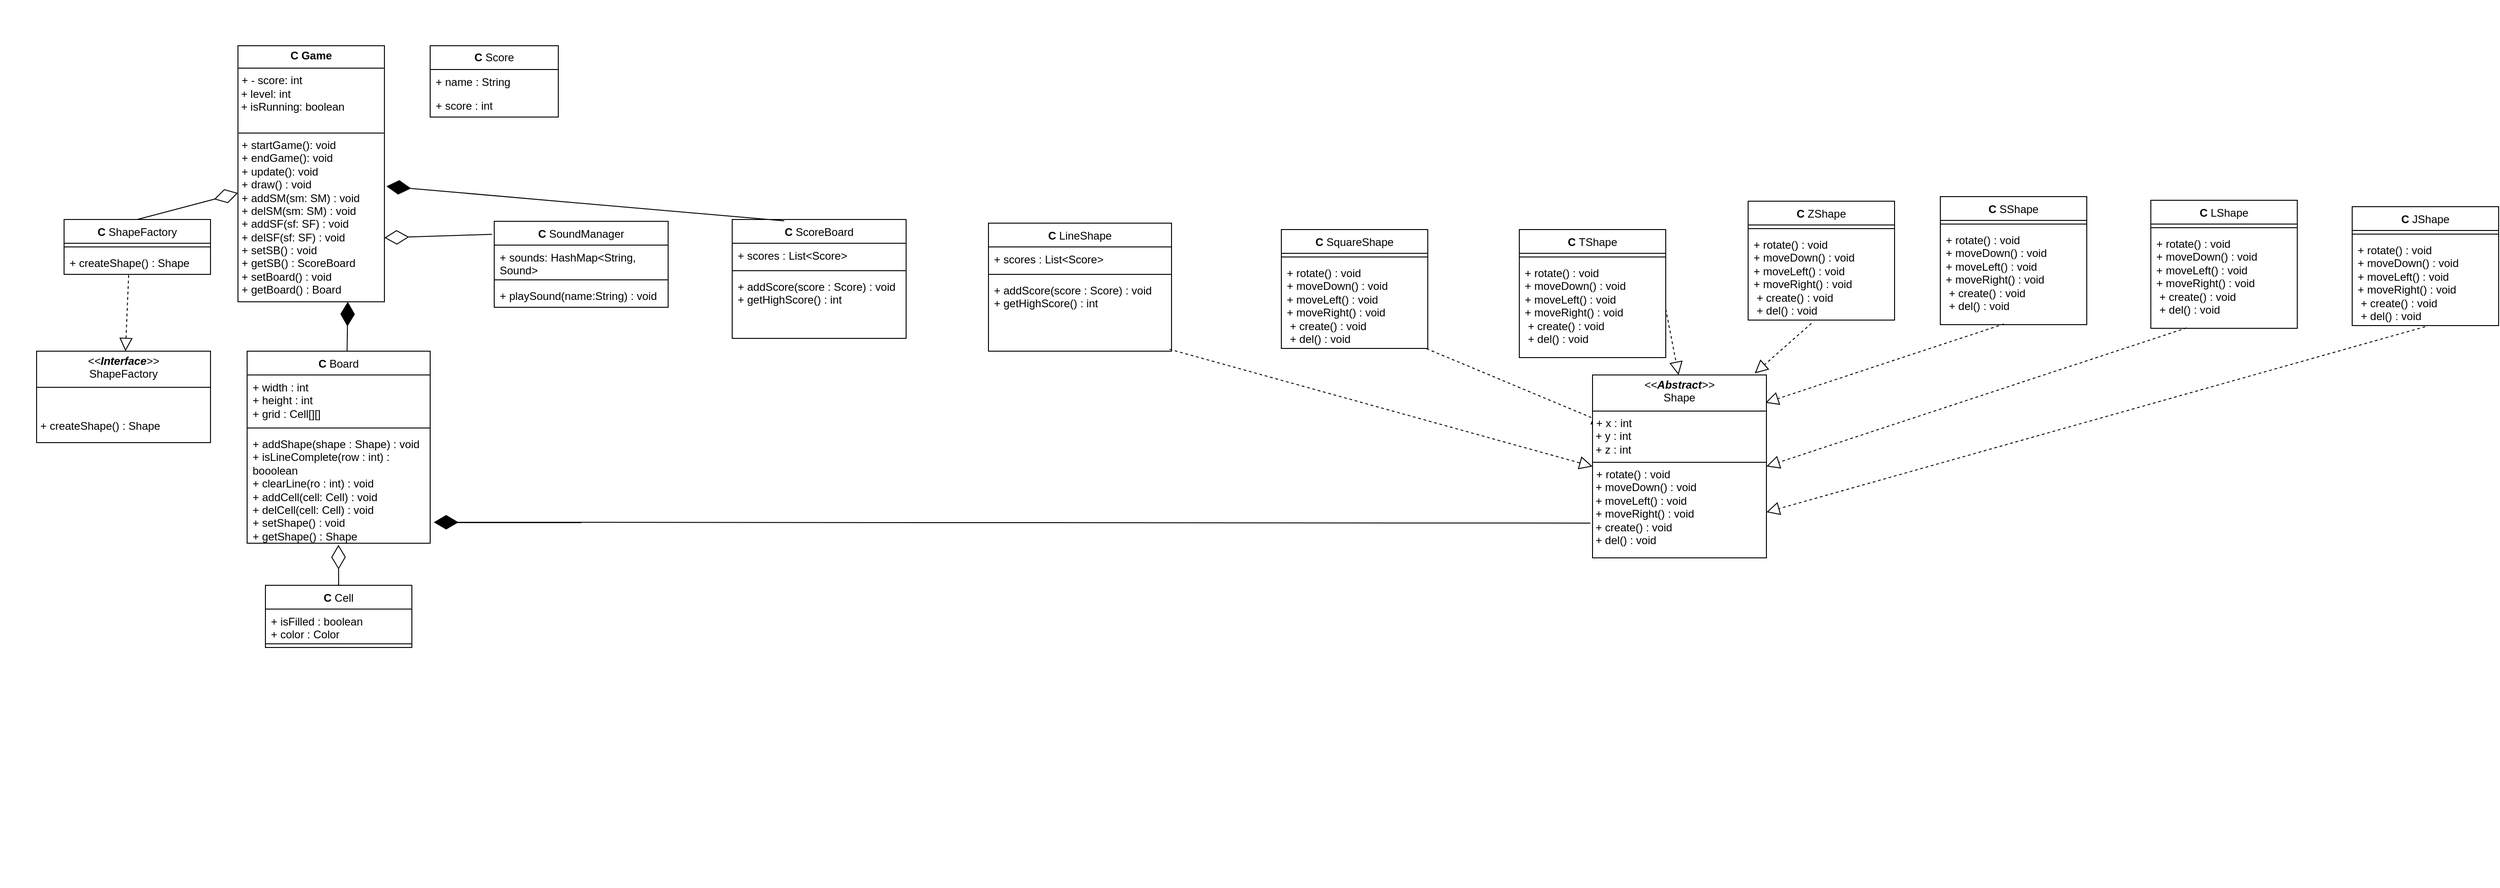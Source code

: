 <mxfile version="24.8.6">
  <diagram name="Диаграмма классов для игры Тетрис" id="kfvz6w6xAoVxWVqMSBBk">
    <mxGraphModel dx="910" dy="507" grid="1" gridSize="10" guides="1" tooltips="1" connect="1" arrows="1" fold="1" page="1" pageScale="1" pageWidth="1169" pageHeight="1654" math="0" shadow="0">
      <root>
        <mxCell id="0" />
        <mxCell id="1" parent="0" />
        <mxCell id="4S76jrjOpWO9Tuhp8xzF-52" value="&#xa;    &#xa;        &#xa;        &#xa;        &#xa;        &#xa;    &#xa;    &#xa;        &#xa;        &#xa;        &#xa;        &#xa;    &#xa;    &#xa;        &#xa;        &#xa;    &#xa;    &#xa;        &#xa;        &#xa;        &#xa;    &#xa;    &#xa;        &#xa;    &#xa;    &#xa;        &#xa;    &#xa;    &#xa;        &#xa;        &#xa;    &#xa;    &#xa;        &#xa;        &#xa;        &#xa;        &#xa;    &#xa;    &#xa;        &#xa;        &#xa;    &#xa;    &#xa;        &#xa;    &#xa;    &#xa;        &#xa;        &#xa;    &#xa;    &#xa;        &#xa;        &#xa;    &#xa;    &#xa;        &#xa;        &#xa;    &#xa;    &#xa;        &#xa;    &#xa;    &#xa;    &#xa;    &#xa;    &#xa;    &#xa;    &#xa;" style="text;whiteSpace=wrap;html=1;" parent="1" vertex="1">
          <mxGeometry width="260" height="970" as="geometry" />
        </mxCell>
        <mxCell id="YDc8JTq9BG1FTdDbgutB-31" value="&lt;p style=&quot;margin:0px;margin-top:4px;text-align:center;&quot;&gt;&lt;b&gt;C Game&lt;/b&gt;&lt;/p&gt;&lt;hr size=&quot;1&quot; style=&quot;border-style:solid;&quot;&gt;&lt;p style=&quot;margin:0px;margin-left:4px;&quot;&gt;+&amp;nbsp;&lt;span style=&quot;background-color: initial;&quot;&gt;- score: int&lt;/span&gt;&lt;/p&gt;&amp;nbsp;+ level: int&lt;br&gt;&amp;nbsp;+ isRunning: boolean&lt;div&gt;&lt;br style=&quot;text-wrap: nowrap;&quot;&gt;&lt;/div&gt;&lt;hr size=&quot;1&quot; style=&quot;border-style:solid;&quot;&gt;&lt;p style=&quot;margin:0px;margin-left:4px;&quot;&gt;+ startGame(): void&lt;/p&gt;&lt;p style=&quot;margin:0px;margin-left:4px;&quot;&gt;+ endGame():&amp;nbsp;&lt;span style=&quot;background-color: initial;&quot;&gt;void&lt;/span&gt;&lt;/p&gt;&lt;p style=&quot;margin:0px;margin-left:4px;&quot;&gt;&lt;span style=&quot;background-color: initial;&quot;&gt;+ update():&amp;nbsp;&lt;/span&gt;&lt;span style=&quot;background-color: initial;&quot;&gt;void&lt;/span&gt;&lt;/p&gt;&lt;p style=&quot;margin:0px;margin-left:4px;&quot;&gt;&lt;span style=&quot;background-color: initial;&quot;&gt;+ draw() :&amp;nbsp;&lt;/span&gt;&lt;span style=&quot;background-color: initial;&quot;&gt;void&lt;/span&gt;&lt;/p&gt;&lt;p style=&quot;margin:0px;margin-left:4px;&quot;&gt;+ addSM(sm: SM) : void&lt;/p&gt;&lt;p style=&quot;margin:0px;margin-left:4px;&quot;&gt;+&lt;span style=&quot;background-color: initial;&quot;&gt;&amp;nbsp;delSM(sm: SM) : void&lt;/span&gt;&lt;/p&gt;&lt;p style=&quot;margin:0px;margin-left:4px;&quot;&gt;+ addSF(sf: SF) : void&lt;span style=&quot;background-color: initial;&quot;&gt;&lt;br&gt;&lt;/span&gt;&lt;/p&gt;&lt;p style=&quot;margin:0px;margin-left:4px;&quot;&gt;+ delSF(sf: SF) : void&lt;br&gt;&lt;/p&gt;&lt;p style=&quot;margin:0px;margin-left:4px;&quot;&gt;+ setSB() : void&lt;br&gt;&lt;/p&gt;&lt;p style=&quot;margin:0px;margin-left:4px;&quot;&gt;+ getSB() : ScoreBoard&lt;br&gt;&lt;/p&gt;&lt;p style=&quot;margin:0px;margin-left:4px;&quot;&gt;+ setBoard() : void&lt;br&gt;&lt;/p&gt;&lt;p style=&quot;margin:0px;margin-left:4px;&quot;&gt;+ getBoard() : Board&lt;br&gt;&lt;/p&gt;" style="verticalAlign=top;align=left;overflow=fill;html=1;whiteSpace=wrap;" parent="1" vertex="1">
          <mxGeometry x="260" y="50" width="160" height="280" as="geometry" />
        </mxCell>
        <mxCell id="YDc8JTq9BG1FTdDbgutB-32" value="&lt;b&gt;C &lt;/b&gt;Score" style="swimlane;fontStyle=0;childLayout=stackLayout;horizontal=1;startSize=26;fillColor=none;horizontalStack=0;resizeParent=1;resizeParentMax=0;resizeLast=0;collapsible=1;marginBottom=0;whiteSpace=wrap;html=1;" parent="1" vertex="1">
          <mxGeometry x="470" y="50" width="140" height="78" as="geometry" />
        </mxCell>
        <mxCell id="YDc8JTq9BG1FTdDbgutB-33" value="+ name : String" style="text;strokeColor=none;fillColor=none;align=left;verticalAlign=top;spacingLeft=4;spacingRight=4;overflow=hidden;rotatable=0;points=[[0,0.5],[1,0.5]];portConstraint=eastwest;whiteSpace=wrap;html=1;" parent="YDc8JTq9BG1FTdDbgutB-32" vertex="1">
          <mxGeometry y="26" width="140" height="26" as="geometry" />
        </mxCell>
        <mxCell id="YDc8JTq9BG1FTdDbgutB-34" value="+ score : int" style="text;strokeColor=none;fillColor=none;align=left;verticalAlign=top;spacingLeft=4;spacingRight=4;overflow=hidden;rotatable=0;points=[[0,0.5],[1,0.5]];portConstraint=eastwest;whiteSpace=wrap;html=1;" parent="YDc8JTq9BG1FTdDbgutB-32" vertex="1">
          <mxGeometry y="52" width="140" height="26" as="geometry" />
        </mxCell>
        <mxCell id="YDc8JTq9BG1FTdDbgutB-36" value="C &lt;span style=&quot;font-weight: normal;&quot;&gt;ShapeFactory&lt;/span&gt;" style="swimlane;fontStyle=1;align=center;verticalAlign=top;childLayout=stackLayout;horizontal=1;startSize=26;horizontalStack=0;resizeParent=1;resizeParentMax=0;resizeLast=0;collapsible=1;marginBottom=0;whiteSpace=wrap;html=1;" parent="1" vertex="1">
          <mxGeometry x="70" y="240" width="160" height="60" as="geometry" />
        </mxCell>
        <mxCell id="YDc8JTq9BG1FTdDbgutB-38" value="" style="line;strokeWidth=1;fillColor=none;align=left;verticalAlign=middle;spacingTop=-1;spacingLeft=3;spacingRight=3;rotatable=0;labelPosition=right;points=[];portConstraint=eastwest;strokeColor=inherit;" parent="YDc8JTq9BG1FTdDbgutB-36" vertex="1">
          <mxGeometry y="26" width="160" height="8" as="geometry" />
        </mxCell>
        <mxCell id="YDc8JTq9BG1FTdDbgutB-39" value="+ createShape() : Shape" style="text;strokeColor=none;fillColor=none;align=left;verticalAlign=top;spacingLeft=4;spacingRight=4;overflow=hidden;rotatable=0;points=[[0,0.5],[1,0.5]];portConstraint=eastwest;whiteSpace=wrap;html=1;" parent="YDc8JTq9BG1FTdDbgutB-36" vertex="1">
          <mxGeometry y="34" width="160" height="26" as="geometry" />
        </mxCell>
        <mxCell id="YDc8JTq9BG1FTdDbgutB-40" value="C &lt;span style=&quot;font-weight: normal;&quot;&gt;Board&lt;/span&gt;" style="swimlane;fontStyle=1;align=center;verticalAlign=top;childLayout=stackLayout;horizontal=1;startSize=26;horizontalStack=0;resizeParent=1;resizeParentMax=0;resizeLast=0;collapsible=1;marginBottom=0;whiteSpace=wrap;html=1;" parent="1" vertex="1">
          <mxGeometry x="270" y="384" width="200" height="210" as="geometry" />
        </mxCell>
        <mxCell id="YDc8JTq9BG1FTdDbgutB-41" value="+ width : int&lt;div&gt;+ height : int&lt;/div&gt;&lt;div&gt;+ grid : Cell[][]&lt;/div&gt;" style="text;strokeColor=none;fillColor=none;align=left;verticalAlign=top;spacingLeft=4;spacingRight=4;overflow=hidden;rotatable=0;points=[[0,0.5],[1,0.5]];portConstraint=eastwest;whiteSpace=wrap;html=1;" parent="YDc8JTq9BG1FTdDbgutB-40" vertex="1">
          <mxGeometry y="26" width="200" height="54" as="geometry" />
        </mxCell>
        <mxCell id="YDc8JTq9BG1FTdDbgutB-42" value="" style="line;strokeWidth=1;fillColor=none;align=left;verticalAlign=middle;spacingTop=-1;spacingLeft=3;spacingRight=3;rotatable=0;labelPosition=right;points=[];portConstraint=eastwest;strokeColor=inherit;" parent="YDc8JTq9BG1FTdDbgutB-40" vertex="1">
          <mxGeometry y="80" width="200" height="8" as="geometry" />
        </mxCell>
        <mxCell id="YDc8JTq9BG1FTdDbgutB-43" value="+ addShape(shape : Shape) : void&lt;div&gt;+ isLineComplete(row : int) : booolean&lt;/div&gt;&lt;div&gt;+ clearLine(ro : int) : void&lt;/div&gt;&lt;div&gt;+ addCell(cell: Cell) : void&lt;br&gt;&lt;/div&gt;&lt;div&gt;+ delCell(cell: Cell) : void&lt;br&gt;&lt;/div&gt;&lt;div&gt;+ setShape() : void&lt;br&gt;&lt;/div&gt;&lt;div&gt;+ getShape() : Shape&lt;br&gt;&lt;/div&gt;" style="text;strokeColor=none;fillColor=none;align=left;verticalAlign=top;spacingLeft=4;spacingRight=4;overflow=hidden;rotatable=0;points=[[0,0.5],[1,0.5]];portConstraint=eastwest;whiteSpace=wrap;html=1;" parent="YDc8JTq9BG1FTdDbgutB-40" vertex="1">
          <mxGeometry y="88" width="200" height="122" as="geometry" />
        </mxCell>
        <mxCell id="YDc8JTq9BG1FTdDbgutB-44" value="C &lt;span style=&quot;font-weight: normal;&quot;&gt;SoundManager&lt;/span&gt;" style="swimlane;fontStyle=1;align=center;verticalAlign=top;childLayout=stackLayout;horizontal=1;startSize=26;horizontalStack=0;resizeParent=1;resizeParentMax=0;resizeLast=0;collapsible=1;marginBottom=0;whiteSpace=wrap;html=1;" parent="1" vertex="1">
          <mxGeometry x="540" y="242" width="190" height="94" as="geometry" />
        </mxCell>
        <mxCell id="YDc8JTq9BG1FTdDbgutB-45" value="+ sounds: HashMap&amp;lt;String, Sound&amp;gt;" style="text;strokeColor=none;fillColor=none;align=left;verticalAlign=top;spacingLeft=4;spacingRight=4;overflow=hidden;rotatable=0;points=[[0,0.5],[1,0.5]];portConstraint=eastwest;whiteSpace=wrap;html=1;" parent="YDc8JTq9BG1FTdDbgutB-44" vertex="1">
          <mxGeometry y="26" width="190" height="34" as="geometry" />
        </mxCell>
        <mxCell id="YDc8JTq9BG1FTdDbgutB-46" value="" style="line;strokeWidth=1;fillColor=none;align=left;verticalAlign=middle;spacingTop=-1;spacingLeft=3;spacingRight=3;rotatable=0;labelPosition=right;points=[];portConstraint=eastwest;strokeColor=inherit;" parent="YDc8JTq9BG1FTdDbgutB-44" vertex="1">
          <mxGeometry y="60" width="190" height="8" as="geometry" />
        </mxCell>
        <mxCell id="YDc8JTq9BG1FTdDbgutB-47" value="+ playSound(name:String) : void" style="text;strokeColor=none;fillColor=none;align=left;verticalAlign=top;spacingLeft=4;spacingRight=4;overflow=hidden;rotatable=0;points=[[0,0.5],[1,0.5]];portConstraint=eastwest;whiteSpace=wrap;html=1;" parent="YDc8JTq9BG1FTdDbgutB-44" vertex="1">
          <mxGeometry y="68" width="190" height="26" as="geometry" />
        </mxCell>
        <mxCell id="YDc8JTq9BG1FTdDbgutB-48" value="C &lt;span style=&quot;font-weight: normal;&quot;&gt;ScoreBoard&lt;/span&gt;" style="swimlane;fontStyle=1;align=center;verticalAlign=top;childLayout=stackLayout;horizontal=1;startSize=26;horizontalStack=0;resizeParent=1;resizeParentMax=0;resizeLast=0;collapsible=1;marginBottom=0;whiteSpace=wrap;html=1;" parent="1" vertex="1">
          <mxGeometry x="800" y="240" width="190" height="130" as="geometry" />
        </mxCell>
        <mxCell id="YDc8JTq9BG1FTdDbgutB-49" value="+ scores : List&amp;lt;Score&amp;gt;" style="text;strokeColor=none;fillColor=none;align=left;verticalAlign=top;spacingLeft=4;spacingRight=4;overflow=hidden;rotatable=0;points=[[0,0.5],[1,0.5]];portConstraint=eastwest;whiteSpace=wrap;html=1;" parent="YDc8JTq9BG1FTdDbgutB-48" vertex="1">
          <mxGeometry y="26" width="190" height="26" as="geometry" />
        </mxCell>
        <mxCell id="YDc8JTq9BG1FTdDbgutB-50" value="" style="line;strokeWidth=1;fillColor=none;align=left;verticalAlign=middle;spacingTop=-1;spacingLeft=3;spacingRight=3;rotatable=0;labelPosition=right;points=[];portConstraint=eastwest;strokeColor=inherit;" parent="YDc8JTq9BG1FTdDbgutB-48" vertex="1">
          <mxGeometry y="52" width="190" height="8" as="geometry" />
        </mxCell>
        <mxCell id="YDc8JTq9BG1FTdDbgutB-51" value="+ addScore(score : Score) : void&lt;div&gt;+ getHighScore() : int&lt;/div&gt;" style="text;strokeColor=none;fillColor=none;align=left;verticalAlign=top;spacingLeft=4;spacingRight=4;overflow=hidden;rotatable=0;points=[[0,0.5],[1,0.5]];portConstraint=eastwest;whiteSpace=wrap;html=1;" parent="YDc8JTq9BG1FTdDbgutB-48" vertex="1">
          <mxGeometry y="60" width="190" height="70" as="geometry" />
        </mxCell>
        <mxCell id="YDc8JTq9BG1FTdDbgutB-52" value="C &lt;span style=&quot;font-weight: normal;&quot;&gt;LineShape&lt;/span&gt;" style="swimlane;fontStyle=1;align=center;verticalAlign=top;childLayout=stackLayout;horizontal=1;startSize=26;horizontalStack=0;resizeParent=1;resizeParentMax=0;resizeLast=0;collapsible=1;marginBottom=0;whiteSpace=wrap;html=1;" parent="1" vertex="1">
          <mxGeometry x="1080" y="244" width="200" height="140" as="geometry" />
        </mxCell>
        <mxCell id="YDc8JTq9BG1FTdDbgutB-53" value="+ scores : List&amp;lt;Score&amp;gt;" style="text;strokeColor=none;fillColor=none;align=left;verticalAlign=top;spacingLeft=4;spacingRight=4;overflow=hidden;rotatable=0;points=[[0,0.5],[1,0.5]];portConstraint=eastwest;whiteSpace=wrap;html=1;" parent="YDc8JTq9BG1FTdDbgutB-52" vertex="1">
          <mxGeometry y="26" width="200" height="26" as="geometry" />
        </mxCell>
        <mxCell id="YDc8JTq9BG1FTdDbgutB-54" value="" style="line;strokeWidth=1;fillColor=none;align=left;verticalAlign=middle;spacingTop=-1;spacingLeft=3;spacingRight=3;rotatable=0;labelPosition=right;points=[];portConstraint=eastwest;strokeColor=inherit;" parent="YDc8JTq9BG1FTdDbgutB-52" vertex="1">
          <mxGeometry y="52" width="200" height="8" as="geometry" />
        </mxCell>
        <mxCell id="YDc8JTq9BG1FTdDbgutB-55" value="+ addScore(score : Score) : void&lt;div&gt;+ getHighScore() : int&lt;/div&gt;" style="text;strokeColor=none;fillColor=none;align=left;verticalAlign=top;spacingLeft=4;spacingRight=4;overflow=hidden;rotatable=0;points=[[0,0.5],[1,0.5]];portConstraint=eastwest;whiteSpace=wrap;html=1;" parent="YDc8JTq9BG1FTdDbgutB-52" vertex="1">
          <mxGeometry y="60" width="200" height="80" as="geometry" />
        </mxCell>
        <mxCell id="YDc8JTq9BG1FTdDbgutB-56" value="C &lt;span style=&quot;font-weight: normal;&quot;&gt;SquareShape&lt;/span&gt;" style="swimlane;fontStyle=1;align=center;verticalAlign=top;childLayout=stackLayout;horizontal=1;startSize=26;horizontalStack=0;resizeParent=1;resizeParentMax=0;resizeLast=0;collapsible=1;marginBottom=0;whiteSpace=wrap;html=1;" parent="1" vertex="1">
          <mxGeometry x="1400" y="251" width="160" height="130" as="geometry" />
        </mxCell>
        <mxCell id="YDc8JTq9BG1FTdDbgutB-58" value="" style="line;strokeWidth=1;fillColor=none;align=left;verticalAlign=middle;spacingTop=-1;spacingLeft=3;spacingRight=3;rotatable=0;labelPosition=right;points=[];portConstraint=eastwest;strokeColor=inherit;" parent="YDc8JTq9BG1FTdDbgutB-56" vertex="1">
          <mxGeometry y="26" width="160" height="8" as="geometry" />
        </mxCell>
        <mxCell id="YDc8JTq9BG1FTdDbgutB-59" value="+ rotate() : void&lt;div&gt;+ moveDown() : void&lt;/div&gt;&lt;div&gt;+ moveLeft() : void&lt;/div&gt;&lt;div&gt;+ moveRight() : void&lt;/div&gt;&lt;div&gt;&amp;nbsp;+ create() : void&lt;br&gt;&amp;nbsp;+ del() : void&lt;br&gt;&lt;/div&gt;" style="text;strokeColor=none;fillColor=none;align=left;verticalAlign=top;spacingLeft=4;spacingRight=4;overflow=hidden;rotatable=0;points=[[0,0.5],[1,0.5]];portConstraint=eastwest;whiteSpace=wrap;html=1;" parent="YDc8JTq9BG1FTdDbgutB-56" vertex="1">
          <mxGeometry y="34" width="160" height="96" as="geometry" />
        </mxCell>
        <mxCell id="YDc8JTq9BG1FTdDbgutB-60" value="C &lt;span style=&quot;font-weight: normal;&quot;&gt;TShape&lt;/span&gt;" style="swimlane;fontStyle=1;align=center;verticalAlign=top;childLayout=stackLayout;horizontal=1;startSize=26;horizontalStack=0;resizeParent=1;resizeParentMax=0;resizeLast=0;collapsible=1;marginBottom=0;whiteSpace=wrap;html=1;" parent="1" vertex="1">
          <mxGeometry x="1660" y="251" width="160" height="140" as="geometry" />
        </mxCell>
        <mxCell id="YDc8JTq9BG1FTdDbgutB-62" value="" style="line;strokeWidth=1;fillColor=none;align=left;verticalAlign=middle;spacingTop=-1;spacingLeft=3;spacingRight=3;rotatable=0;labelPosition=right;points=[];portConstraint=eastwest;strokeColor=inherit;" parent="YDc8JTq9BG1FTdDbgutB-60" vertex="1">
          <mxGeometry y="26" width="160" height="8" as="geometry" />
        </mxCell>
        <mxCell id="YDc8JTq9BG1FTdDbgutB-63" value="+ rotate() : void&lt;div&gt;+ moveDown() : void&lt;/div&gt;&lt;div&gt;+ moveLeft() : void&lt;/div&gt;&lt;div&gt;+ moveRight() : void&lt;/div&gt;&lt;div&gt;&amp;nbsp;+ create() : void&lt;br&gt;&amp;nbsp;+ del() : void&lt;br&gt;&lt;/div&gt;" style="text;strokeColor=none;fillColor=none;align=left;verticalAlign=top;spacingLeft=4;spacingRight=4;overflow=hidden;rotatable=0;points=[[0,0.5],[1,0.5]];portConstraint=eastwest;whiteSpace=wrap;html=1;" parent="YDc8JTq9BG1FTdDbgutB-60" vertex="1">
          <mxGeometry y="34" width="160" height="106" as="geometry" />
        </mxCell>
        <mxCell id="YDc8JTq9BG1FTdDbgutB-64" value="C &lt;span style=&quot;font-weight: normal;&quot;&gt;ZShape&lt;/span&gt;" style="swimlane;fontStyle=1;align=center;verticalAlign=top;childLayout=stackLayout;horizontal=1;startSize=26;horizontalStack=0;resizeParent=1;resizeParentMax=0;resizeLast=0;collapsible=1;marginBottom=0;whiteSpace=wrap;html=1;" parent="1" vertex="1">
          <mxGeometry x="1910" y="220" width="160" height="130" as="geometry" />
        </mxCell>
        <mxCell id="YDc8JTq9BG1FTdDbgutB-66" value="" style="line;strokeWidth=1;fillColor=none;align=left;verticalAlign=middle;spacingTop=-1;spacingLeft=3;spacingRight=3;rotatable=0;labelPosition=right;points=[];portConstraint=eastwest;strokeColor=inherit;" parent="YDc8JTq9BG1FTdDbgutB-64" vertex="1">
          <mxGeometry y="26" width="160" height="8" as="geometry" />
        </mxCell>
        <mxCell id="YDc8JTq9BG1FTdDbgutB-67" value="+ rotate() : void&lt;div&gt;+ moveDown() : void&lt;/div&gt;&lt;div&gt;+ moveLeft() : void&lt;/div&gt;&lt;div&gt;+ moveRight() : void&lt;/div&gt;&lt;div&gt;&amp;nbsp;+ create() : void&lt;br&gt;&amp;nbsp;+ del() : void&lt;br&gt;&lt;/div&gt;" style="text;strokeColor=none;fillColor=none;align=left;verticalAlign=top;spacingLeft=4;spacingRight=4;overflow=hidden;rotatable=0;points=[[0,0.5],[1,0.5]];portConstraint=eastwest;whiteSpace=wrap;html=1;" parent="YDc8JTq9BG1FTdDbgutB-64" vertex="1">
          <mxGeometry y="34" width="160" height="96" as="geometry" />
        </mxCell>
        <mxCell id="YDc8JTq9BG1FTdDbgutB-68" value="C &lt;span style=&quot;font-weight: normal;&quot;&gt;SShape&lt;/span&gt;" style="swimlane;fontStyle=1;align=center;verticalAlign=top;childLayout=stackLayout;horizontal=1;startSize=26;horizontalStack=0;resizeParent=1;resizeParentMax=0;resizeLast=0;collapsible=1;marginBottom=0;whiteSpace=wrap;html=1;" parent="1" vertex="1">
          <mxGeometry x="2120" y="215" width="160" height="140" as="geometry" />
        </mxCell>
        <mxCell id="YDc8JTq9BG1FTdDbgutB-69" value="" style="line;strokeWidth=1;fillColor=none;align=left;verticalAlign=middle;spacingTop=-1;spacingLeft=3;spacingRight=3;rotatable=0;labelPosition=right;points=[];portConstraint=eastwest;strokeColor=inherit;" parent="YDc8JTq9BG1FTdDbgutB-68" vertex="1">
          <mxGeometry y="26" width="160" height="8" as="geometry" />
        </mxCell>
        <mxCell id="YDc8JTq9BG1FTdDbgutB-70" value="+ rotate() : void&lt;div&gt;+ moveDown() : void&lt;/div&gt;&lt;div&gt;+ moveLeft() : void&lt;/div&gt;&lt;div&gt;+ moveRight() : void&lt;/div&gt;&lt;div&gt;&amp;nbsp;+ create() : void&lt;br&gt;&amp;nbsp;+ del() : void&lt;br&gt;&lt;/div&gt;" style="text;strokeColor=none;fillColor=none;align=left;verticalAlign=top;spacingLeft=4;spacingRight=4;overflow=hidden;rotatable=0;points=[[0,0.5],[1,0.5]];portConstraint=eastwest;whiteSpace=wrap;html=1;" parent="YDc8JTq9BG1FTdDbgutB-68" vertex="1">
          <mxGeometry y="34" width="160" height="106" as="geometry" />
        </mxCell>
        <mxCell id="YDc8JTq9BG1FTdDbgutB-71" value="C &lt;span style=&quot;font-weight: normal;&quot;&gt;LShape&lt;/span&gt;" style="swimlane;fontStyle=1;align=center;verticalAlign=top;childLayout=stackLayout;horizontal=1;startSize=26;horizontalStack=0;resizeParent=1;resizeParentMax=0;resizeLast=0;collapsible=1;marginBottom=0;whiteSpace=wrap;html=1;" parent="1" vertex="1">
          <mxGeometry x="2350" y="219" width="160" height="140" as="geometry" />
        </mxCell>
        <mxCell id="YDc8JTq9BG1FTdDbgutB-72" value="" style="line;strokeWidth=1;fillColor=none;align=left;verticalAlign=middle;spacingTop=-1;spacingLeft=3;spacingRight=3;rotatable=0;labelPosition=right;points=[];portConstraint=eastwest;strokeColor=inherit;" parent="YDc8JTq9BG1FTdDbgutB-71" vertex="1">
          <mxGeometry y="26" width="160" height="8" as="geometry" />
        </mxCell>
        <mxCell id="YDc8JTq9BG1FTdDbgutB-73" value="+ rotate() : void&lt;div&gt;+ moveDown() : void&lt;/div&gt;&lt;div&gt;+ moveLeft() : void&lt;/div&gt;&lt;div&gt;+ moveRight() : void&lt;/div&gt;&lt;div&gt;&amp;nbsp;+ create() : void&lt;br&gt;&amp;nbsp;+ del() : void&lt;br&gt;&lt;/div&gt;" style="text;strokeColor=none;fillColor=none;align=left;verticalAlign=top;spacingLeft=4;spacingRight=4;overflow=hidden;rotatable=0;points=[[0,0.5],[1,0.5]];portConstraint=eastwest;whiteSpace=wrap;html=1;" parent="YDc8JTq9BG1FTdDbgutB-71" vertex="1">
          <mxGeometry y="34" width="160" height="106" as="geometry" />
        </mxCell>
        <mxCell id="YDc8JTq9BG1FTdDbgutB-74" value="C &lt;span style=&quot;font-weight: normal;&quot;&gt;JShape&lt;/span&gt;" style="swimlane;fontStyle=1;align=center;verticalAlign=top;childLayout=stackLayout;horizontal=1;startSize=26;horizontalStack=0;resizeParent=1;resizeParentMax=0;resizeLast=0;collapsible=1;marginBottom=0;whiteSpace=wrap;html=1;" parent="1" vertex="1">
          <mxGeometry x="2570" y="226" width="160" height="130" as="geometry" />
        </mxCell>
        <mxCell id="YDc8JTq9BG1FTdDbgutB-75" value="" style="line;strokeWidth=1;fillColor=none;align=left;verticalAlign=middle;spacingTop=-1;spacingLeft=3;spacingRight=3;rotatable=0;labelPosition=right;points=[];portConstraint=eastwest;strokeColor=inherit;" parent="YDc8JTq9BG1FTdDbgutB-74" vertex="1">
          <mxGeometry y="26" width="160" height="8" as="geometry" />
        </mxCell>
        <mxCell id="YDc8JTq9BG1FTdDbgutB-76" value="+ rotate() : void&lt;div&gt;+ moveDown() : void&lt;/div&gt;&lt;div&gt;+ moveLeft() : void&lt;/div&gt;&lt;div&gt;+ moveRight() : void&lt;/div&gt;&lt;div&gt;&amp;nbsp;+ create() : void&lt;br&gt;&amp;nbsp;+ del() : void&lt;br&gt;&lt;/div&gt;" style="text;strokeColor=none;fillColor=none;align=left;verticalAlign=top;spacingLeft=4;spacingRight=4;overflow=hidden;rotatable=0;points=[[0,0.5],[1,0.5]];portConstraint=eastwest;whiteSpace=wrap;html=1;" parent="YDc8JTq9BG1FTdDbgutB-74" vertex="1">
          <mxGeometry y="34" width="160" height="96" as="geometry" />
        </mxCell>
        <mxCell id="YDc8JTq9BG1FTdDbgutB-86" value="C &lt;span style=&quot;font-weight: 400;&quot;&gt;Cell&lt;/span&gt;" style="swimlane;fontStyle=1;align=center;verticalAlign=top;childLayout=stackLayout;horizontal=1;startSize=26;horizontalStack=0;resizeParent=1;resizeParentMax=0;resizeLast=0;collapsible=1;marginBottom=0;whiteSpace=wrap;html=1;" parent="1" vertex="1">
          <mxGeometry x="290" y="640" width="160" height="68" as="geometry" />
        </mxCell>
        <mxCell id="YDc8JTq9BG1FTdDbgutB-87" value="+ isFilled : boolean&lt;div&gt;+ color : Color&lt;/div&gt;" style="text;strokeColor=none;fillColor=none;align=left;verticalAlign=top;spacingLeft=4;spacingRight=4;overflow=hidden;rotatable=0;points=[[0,0.5],[1,0.5]];portConstraint=eastwest;whiteSpace=wrap;html=1;" parent="YDc8JTq9BG1FTdDbgutB-86" vertex="1">
          <mxGeometry y="26" width="160" height="34" as="geometry" />
        </mxCell>
        <mxCell id="YDc8JTq9BG1FTdDbgutB-88" value="" style="line;strokeWidth=1;fillColor=none;align=left;verticalAlign=middle;spacingTop=-1;spacingLeft=3;spacingRight=3;rotatable=0;labelPosition=right;points=[];portConstraint=eastwest;strokeColor=inherit;" parent="YDc8JTq9BG1FTdDbgutB-86" vertex="1">
          <mxGeometry y="60" width="160" height="8" as="geometry" />
        </mxCell>
        <mxCell id="YDc8JTq9BG1FTdDbgutB-97" value="" style="endArrow=block;endFill=0;endSize=12;html=1;rounded=0;exitX=0.989;exitY=0.974;exitDx=0;exitDy=0;exitPerimeter=0;entryX=0;entryY=0.5;entryDx=0;entryDy=0;dashed=1;" parent="1" source="YDc8JTq9BG1FTdDbgutB-55" target="o0_Tk5n6dDroqkROQLT0-5" edge="1">
          <mxGeometry width="160" relative="1" as="geometry">
            <mxPoint x="1500" y="380" as="sourcePoint" />
            <mxPoint x="1755.44" y="505.128" as="targetPoint" />
          </mxGeometry>
        </mxCell>
        <mxCell id="YDc8JTq9BG1FTdDbgutB-98" value="" style="endArrow=block;endFill=0;endSize=12;html=1;rounded=0;exitX=0.992;exitY=1.003;exitDx=0;exitDy=0;exitPerimeter=0;entryX=0;entryY=0.5;entryDx=0;entryDy=0;dashed=1;" parent="1" source="YDc8JTq9BG1FTdDbgutB-59" edge="1">
          <mxGeometry width="160" relative="1" as="geometry">
            <mxPoint x="1560" y="390" as="sourcePoint" />
            <mxPoint x="1754" y="463" as="targetPoint" />
          </mxGeometry>
        </mxCell>
        <mxCell id="YDc8JTq9BG1FTdDbgutB-99" value="" style="endArrow=block;endFill=0;endSize=12;html=1;rounded=0;exitX=1;exitY=0.5;exitDx=0;exitDy=0;entryX=0.5;entryY=0;entryDx=0;entryDy=0;dashed=1;" parent="1" source="YDc8JTq9BG1FTdDbgutB-63" edge="1">
          <mxGeometry width="160" relative="1" as="geometry">
            <mxPoint x="1880" y="380" as="sourcePoint" />
            <mxPoint x="1834" y="410" as="targetPoint" />
          </mxGeometry>
        </mxCell>
        <mxCell id="YDc8JTq9BG1FTdDbgutB-101" value="" style="endArrow=block;endFill=0;endSize=12;html=1;rounded=0;exitX=0.435;exitY=0.993;exitDx=0;exitDy=0;exitPerimeter=0;entryX=0.994;entryY=0.152;entryDx=0;entryDy=0;entryPerimeter=0;dashed=1;" parent="1" source="YDc8JTq9BG1FTdDbgutB-70" target="o0_Tk5n6dDroqkROQLT0-5" edge="1">
          <mxGeometry width="160" relative="1" as="geometry">
            <mxPoint x="2180" y="420" as="sourcePoint" />
            <mxPoint x="1940" y="440" as="targetPoint" />
          </mxGeometry>
        </mxCell>
        <mxCell id="YDc8JTq9BG1FTdDbgutB-102" value="" style="endArrow=block;endFill=0;endSize=12;html=1;rounded=0;exitX=0.244;exitY=0.996;exitDx=0;exitDy=0;exitPerimeter=0;entryX=1;entryY=0.5;entryDx=0;entryDy=0;dashed=1;" parent="1" source="YDc8JTq9BG1FTdDbgutB-73" target="o0_Tk5n6dDroqkROQLT0-5" edge="1">
          <mxGeometry width="160" relative="1" as="geometry">
            <mxPoint x="2230" y="420" as="sourcePoint" />
            <mxPoint x="1940" y="500" as="targetPoint" />
          </mxGeometry>
        </mxCell>
        <mxCell id="YDc8JTq9BG1FTdDbgutB-103" value="" style="endArrow=diamondThin;endFill=1;endSize=24;html=1;rounded=0;entryX=1.02;entryY=0.812;entryDx=0;entryDy=0;entryPerimeter=0;exitX=-0.012;exitY=0.81;exitDx=0;exitDy=0;exitPerimeter=0;" parent="1" source="o0_Tk5n6dDroqkROQLT0-5" target="YDc8JTq9BG1FTdDbgutB-43" edge="1">
          <mxGeometry width="160" relative="1" as="geometry">
            <mxPoint x="1700" y="560" as="sourcePoint" />
            <mxPoint x="990" y="380" as="targetPoint" />
          </mxGeometry>
        </mxCell>
        <mxCell id="YDc8JTq9BG1FTdDbgutB-104" value="" style="endArrow=diamondThin;endFill=1;endSize=24;html=1;rounded=0;exitX=0.546;exitY=0.002;exitDx=0;exitDy=0;exitPerimeter=0;entryX=0.75;entryY=1;entryDx=0;entryDy=0;" parent="1" source="YDc8JTq9BG1FTdDbgutB-40" target="YDc8JTq9BG1FTdDbgutB-31" edge="1">
          <mxGeometry width="160" relative="1" as="geometry">
            <mxPoint x="390" y="330" as="sourcePoint" />
            <mxPoint x="550" y="330" as="targetPoint" />
          </mxGeometry>
        </mxCell>
        <mxCell id="YDc8JTq9BG1FTdDbgutB-106" value="" style="endArrow=diamondThin;endFill=1;endSize=24;html=1;rounded=0;entryX=1.014;entryY=0.549;entryDx=0;entryDy=0;entryPerimeter=0;exitX=0.299;exitY=0.012;exitDx=0;exitDy=0;exitPerimeter=0;" parent="1" source="YDc8JTq9BG1FTdDbgutB-48" target="YDc8JTq9BG1FTdDbgutB-31" edge="1">
          <mxGeometry width="160" relative="1" as="geometry">
            <mxPoint x="660" y="310" as="sourcePoint" />
            <mxPoint x="820" y="310" as="targetPoint" />
          </mxGeometry>
        </mxCell>
        <mxCell id="YDc8JTq9BG1FTdDbgutB-108" value="" style="endArrow=block;endFill=0;endSize=12;html=1;rounded=0;exitX=0.441;exitY=1.034;exitDx=0;exitDy=0;exitPerimeter=0;dashed=1;" parent="1" source="YDc8JTq9BG1FTdDbgutB-39" target="o0_Tk5n6dDroqkROQLT0-4" edge="1">
          <mxGeometry width="160" relative="1" as="geometry">
            <mxPoint x="140" y="320" as="sourcePoint" />
            <mxPoint x="300" y="320" as="targetPoint" />
          </mxGeometry>
        </mxCell>
        <mxCell id="YDc8JTq9BG1FTdDbgutB-111" value="" style="endArrow=diamondThin;endFill=0;endSize=24;html=1;rounded=0;exitX=0.5;exitY=0;exitDx=0;exitDy=0;entryX=0.499;entryY=1.014;entryDx=0;entryDy=0;entryPerimeter=0;" parent="1" source="YDc8JTq9BG1FTdDbgutB-86" target="YDc8JTq9BG1FTdDbgutB-43" edge="1">
          <mxGeometry width="160" relative="1" as="geometry">
            <mxPoint x="490" y="460" as="sourcePoint" />
            <mxPoint x="650" y="460" as="targetPoint" />
          </mxGeometry>
        </mxCell>
        <mxCell id="o0_Tk5n6dDroqkROQLT0-1" value="" style="endArrow=diamondThin;endFill=0;endSize=24;html=1;rounded=0;entryX=1;entryY=0.75;entryDx=0;entryDy=0;exitX=-0.012;exitY=0.151;exitDx=0;exitDy=0;exitPerimeter=0;" parent="1" source="YDc8JTq9BG1FTdDbgutB-44" target="YDc8JTq9BG1FTdDbgutB-31" edge="1">
          <mxGeometry width="160" relative="1" as="geometry">
            <mxPoint x="530" y="360" as="sourcePoint" />
            <mxPoint x="450" y="190" as="targetPoint" />
          </mxGeometry>
        </mxCell>
        <mxCell id="o0_Tk5n6dDroqkROQLT0-4" value="&lt;p style=&quot;margin:0px;margin-top:4px;text-align:center;&quot;&gt;&lt;i&gt;&amp;lt;&amp;lt;&lt;b&gt;Interface&lt;/b&gt;&amp;gt;&amp;gt;&lt;/i&gt;&lt;br&gt;ShapeFactory&lt;br&gt;&lt;/p&gt;&lt;hr size=&quot;1&quot; style=&quot;border-style:solid;&quot;&gt;&lt;p style=&quot;margin:0px;margin-left:4px;&quot;&gt;&lt;/p&gt;&lt;p style=&quot;margin:0px;margin-left:4px;&quot;&gt;&lt;br&gt;&lt;/p&gt;&lt;p style=&quot;margin:0px;margin-left:4px;&quot;&gt;&lt;br&gt;&lt;/p&gt;&lt;p style=&quot;margin:0px;margin-left:4px;&quot;&gt;+ createShape() : Shape&lt;br&gt;&lt;/p&gt;" style="verticalAlign=top;align=left;overflow=fill;html=1;whiteSpace=wrap;" parent="1" vertex="1">
          <mxGeometry x="40" y="384" width="190" height="100" as="geometry" />
        </mxCell>
        <mxCell id="o0_Tk5n6dDroqkROQLT0-5" value="&lt;p style=&quot;margin:0px;margin-top:4px;text-align:center;&quot;&gt;&lt;i&gt;&amp;lt;&amp;lt;&lt;b&gt;Abstract&lt;/b&gt;&amp;gt;&amp;gt;&lt;/i&gt;&lt;br&gt;Shape&lt;/p&gt;&lt;hr size=&quot;1&quot; style=&quot;border-style:solid;&quot;&gt;&lt;p style=&quot;margin:0px;margin-left:4px;&quot;&gt;+ x : int&lt;/p&gt;&lt;div&gt;&amp;nbsp;+ y : int&lt;/div&gt;&lt;div&gt;&amp;nbsp;+ z : int&lt;/div&gt;&lt;hr size=&quot;1&quot; style=&quot;border-style:solid;&quot;&gt;&lt;p style=&quot;margin:0px;margin-left:4px;&quot;&gt;+ rotate() : void&lt;/p&gt;&lt;div&gt;&amp;nbsp;+ moveDown() : void&lt;/div&gt;&lt;div&gt;&amp;nbsp;+ moveLeft() : void&lt;/div&gt;&lt;div&gt;&amp;nbsp;+ moveRight() : void&lt;br&gt;&amp;nbsp;+ create() : void&lt;br&gt;&amp;nbsp;+ del() : void&lt;/div&gt;" style="verticalAlign=top;align=left;overflow=fill;html=1;whiteSpace=wrap;" parent="1" vertex="1">
          <mxGeometry x="1740" y="410" width="190" height="200" as="geometry" />
        </mxCell>
        <mxCell id="4KDVgMdTf2GXOLqvVomM-2" value="" style="endArrow=diamondThin;endFill=0;endSize=24;html=1;rounded=0;exitX=0.5;exitY=0;exitDx=0;exitDy=0;" edge="1" parent="1" source="YDc8JTq9BG1FTdDbgutB-36" target="YDc8JTq9BG1FTdDbgutB-31">
          <mxGeometry width="160" relative="1" as="geometry">
            <mxPoint x="290" y="300" as="sourcePoint" />
            <mxPoint x="450" y="300" as="targetPoint" />
          </mxGeometry>
        </mxCell>
        <mxCell id="4KDVgMdTf2GXOLqvVomM-3" value="" style="endArrow=block;dashed=1;endFill=0;endSize=12;html=1;rounded=0;exitX=0.432;exitY=1.038;exitDx=0;exitDy=0;exitPerimeter=0;entryX=0.933;entryY=-0.009;entryDx=0;entryDy=0;entryPerimeter=0;" edge="1" parent="1" source="YDc8JTq9BG1FTdDbgutB-67" target="o0_Tk5n6dDroqkROQLT0-5">
          <mxGeometry width="160" relative="1" as="geometry">
            <mxPoint x="1970" y="370" as="sourcePoint" />
            <mxPoint x="2130" y="370" as="targetPoint" />
          </mxGeometry>
        </mxCell>
        <mxCell id="4KDVgMdTf2GXOLqvVomM-4" value="" style="endArrow=block;dashed=1;endFill=0;endSize=12;html=1;rounded=0;exitX=0.498;exitY=1.013;exitDx=0;exitDy=0;exitPerimeter=0;entryX=1;entryY=0.75;entryDx=0;entryDy=0;" edge="1" parent="1" source="YDc8JTq9BG1FTdDbgutB-76" target="o0_Tk5n6dDroqkROQLT0-5">
          <mxGeometry width="160" relative="1" as="geometry">
            <mxPoint x="2440" y="510" as="sourcePoint" />
            <mxPoint x="2600" y="510" as="targetPoint" />
          </mxGeometry>
        </mxCell>
      </root>
    </mxGraphModel>
  </diagram>
</mxfile>
